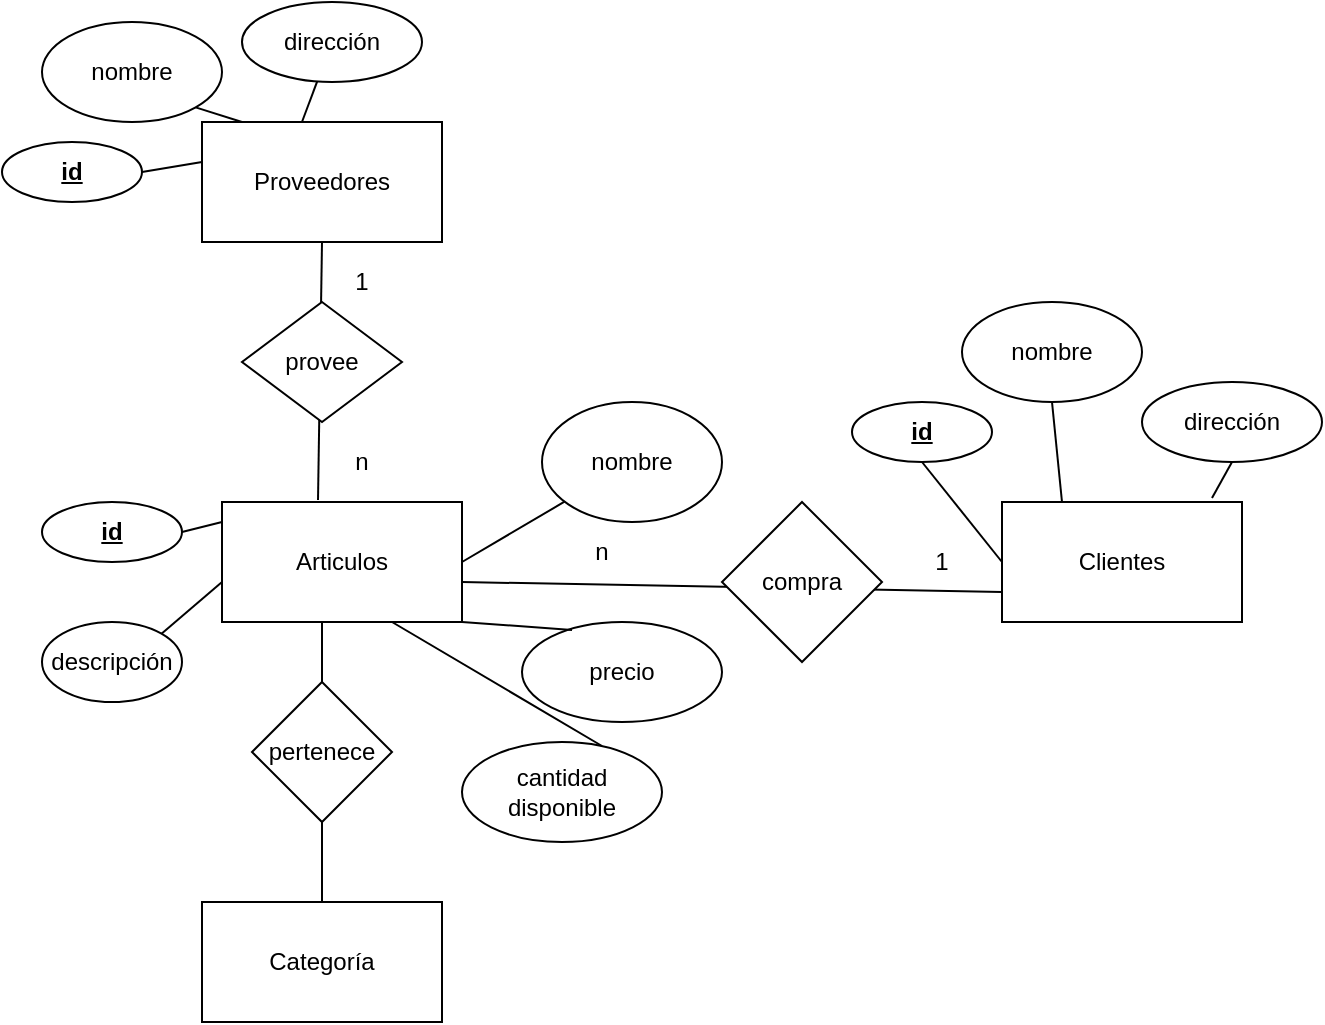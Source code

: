<mxfile version="14.9.6" type="github">
  <diagram id="v64572_YNYcbEFswRbN0" name="Page-1">
    <mxGraphModel dx="868" dy="450" grid="1" gridSize="10" guides="1" tooltips="1" connect="1" arrows="1" fold="1" page="1" pageScale="1" pageWidth="850" pageHeight="1100" math="0" shadow="0">
      <root>
        <mxCell id="0" />
        <mxCell id="1" parent="0" />
        <mxCell id="6TqKGEjyONFh63FSuyH1-2" value="Articulos" style="rounded=0;whiteSpace=wrap;html=1;" vertex="1" parent="1">
          <mxGeometry x="140" y="270" width="120" height="60" as="geometry" />
        </mxCell>
        <mxCell id="6TqKGEjyONFh63FSuyH1-3" value="Proveedores" style="rounded=0;whiteSpace=wrap;html=1;" vertex="1" parent="1">
          <mxGeometry x="130" y="80" width="120" height="60" as="geometry" />
        </mxCell>
        <mxCell id="6TqKGEjyONFh63FSuyH1-4" value="Clientes" style="rounded=0;whiteSpace=wrap;html=1;" vertex="1" parent="1">
          <mxGeometry x="530" y="270" width="120" height="60" as="geometry" />
        </mxCell>
        <mxCell id="6TqKGEjyONFh63FSuyH1-5" value="" style="endArrow=none;html=1;entryX=0.5;entryY=1;entryDx=0;entryDy=0;exitX=0.4;exitY=-0.017;exitDx=0;exitDy=0;exitPerimeter=0;" edge="1" parent="1" source="6TqKGEjyONFh63FSuyH1-2" target="6TqKGEjyONFh63FSuyH1-3">
          <mxGeometry width="50" height="50" relative="1" as="geometry">
            <mxPoint x="190" y="260" as="sourcePoint" />
            <mxPoint x="210" y="190" as="targetPoint" />
          </mxGeometry>
        </mxCell>
        <mxCell id="6TqKGEjyONFh63FSuyH1-6" value="" style="endArrow=none;html=1;" edge="1" parent="1" target="6TqKGEjyONFh63FSuyH1-7">
          <mxGeometry width="50" height="50" relative="1" as="geometry">
            <mxPoint x="260" y="300" as="sourcePoint" />
            <mxPoint x="310" y="300" as="targetPoint" />
          </mxGeometry>
        </mxCell>
        <mxCell id="6TqKGEjyONFh63FSuyH1-7" value="nombre" style="ellipse;whiteSpace=wrap;html=1;" vertex="1" parent="1">
          <mxGeometry x="300" y="220" width="90" height="60" as="geometry" />
        </mxCell>
        <mxCell id="6TqKGEjyONFh63FSuyH1-8" value="precio" style="ellipse;whiteSpace=wrap;html=1;" vertex="1" parent="1">
          <mxGeometry x="290" y="330" width="100" height="50" as="geometry" />
        </mxCell>
        <mxCell id="6TqKGEjyONFh63FSuyH1-9" value="cantidad disponible" style="ellipse;whiteSpace=wrap;html=1;" vertex="1" parent="1">
          <mxGeometry x="260" y="390" width="100" height="50" as="geometry" />
        </mxCell>
        <mxCell id="6TqKGEjyONFh63FSuyH1-10" value="&lt;b&gt;&lt;u&gt;id&lt;/u&gt;&lt;/b&gt;" style="ellipse;whiteSpace=wrap;html=1;" vertex="1" parent="1">
          <mxGeometry x="50" y="270" width="70" height="30" as="geometry" />
        </mxCell>
        <mxCell id="6TqKGEjyONFh63FSuyH1-11" value="descripción" style="ellipse;whiteSpace=wrap;html=1;" vertex="1" parent="1">
          <mxGeometry x="50" y="330" width="70" height="40" as="geometry" />
        </mxCell>
        <mxCell id="6TqKGEjyONFh63FSuyH1-12" value="" style="endArrow=none;html=1;entryX=1;entryY=1;entryDx=0;entryDy=0;exitX=0.25;exitY=0.08;exitDx=0;exitDy=0;exitPerimeter=0;" edge="1" parent="1" source="6TqKGEjyONFh63FSuyH1-8" target="6TqKGEjyONFh63FSuyH1-2">
          <mxGeometry width="50" height="50" relative="1" as="geometry">
            <mxPoint x="400" y="260" as="sourcePoint" />
            <mxPoint x="450" y="210" as="targetPoint" />
          </mxGeometry>
        </mxCell>
        <mxCell id="6TqKGEjyONFh63FSuyH1-13" value="" style="endArrow=none;html=1;exitX=0.7;exitY=0.04;exitDx=0;exitDy=0;exitPerimeter=0;" edge="1" parent="1" source="6TqKGEjyONFh63FSuyH1-9">
          <mxGeometry width="50" height="50" relative="1" as="geometry">
            <mxPoint x="175" y="380" as="sourcePoint" />
            <mxPoint x="225" y="330" as="targetPoint" />
          </mxGeometry>
        </mxCell>
        <mxCell id="6TqKGEjyONFh63FSuyH1-14" value="" style="endArrow=none;html=1;exitX=1;exitY=0;exitDx=0;exitDy=0;" edge="1" parent="1" source="6TqKGEjyONFh63FSuyH1-11">
          <mxGeometry width="50" height="50" relative="1" as="geometry">
            <mxPoint x="90" y="360" as="sourcePoint" />
            <mxPoint x="140" y="310" as="targetPoint" />
          </mxGeometry>
        </mxCell>
        <mxCell id="6TqKGEjyONFh63FSuyH1-15" value="" style="endArrow=none;html=1;exitX=1;exitY=0.5;exitDx=0;exitDy=0;" edge="1" parent="1" source="6TqKGEjyONFh63FSuyH1-10">
          <mxGeometry width="50" height="50" relative="1" as="geometry">
            <mxPoint x="90" y="330" as="sourcePoint" />
            <mxPoint x="140" y="280" as="targetPoint" />
          </mxGeometry>
        </mxCell>
        <mxCell id="6TqKGEjyONFh63FSuyH1-16" value="" style="endArrow=none;html=1;startArrow=none;" edge="1" parent="1" source="6TqKGEjyONFh63FSuyH1-20">
          <mxGeometry width="50" height="50" relative="1" as="geometry">
            <mxPoint x="190" y="440" as="sourcePoint" />
            <mxPoint x="190" y="330" as="targetPoint" />
          </mxGeometry>
        </mxCell>
        <mxCell id="6TqKGEjyONFh63FSuyH1-23" value="" style="edgeStyle=none;rounded=0;orthogonalLoop=1;jettySize=auto;html=1;endArrow=none;endFill=0;" edge="1" parent="1" source="6TqKGEjyONFh63FSuyH1-18" target="6TqKGEjyONFh63FSuyH1-20">
          <mxGeometry relative="1" as="geometry" />
        </mxCell>
        <mxCell id="6TqKGEjyONFh63FSuyH1-18" value="Categoría" style="rounded=0;whiteSpace=wrap;html=1;" vertex="1" parent="1">
          <mxGeometry x="130" y="470" width="120" height="60" as="geometry" />
        </mxCell>
        <mxCell id="6TqKGEjyONFh63FSuyH1-19" value="provee" style="rhombus;whiteSpace=wrap;html=1;" vertex="1" parent="1">
          <mxGeometry x="150" y="170" width="80" height="60" as="geometry" />
        </mxCell>
        <mxCell id="6TqKGEjyONFh63FSuyH1-20" value="pertenece" style="rhombus;whiteSpace=wrap;html=1;" vertex="1" parent="1">
          <mxGeometry x="155" y="360" width="70" height="70" as="geometry" />
        </mxCell>
        <mxCell id="6TqKGEjyONFh63FSuyH1-22" value="" style="endArrow=none;html=1;" edge="1" parent="1" target="6TqKGEjyONFh63FSuyH1-20">
          <mxGeometry width="50" height="50" relative="1" as="geometry">
            <mxPoint x="190" y="440" as="sourcePoint" />
            <mxPoint x="190" y="330" as="targetPoint" />
          </mxGeometry>
        </mxCell>
        <mxCell id="6TqKGEjyONFh63FSuyH1-24" value="" style="endArrow=none;html=1;entryX=0;entryY=0.75;entryDx=0;entryDy=0;" edge="1" parent="1" target="6TqKGEjyONFh63FSuyH1-4">
          <mxGeometry width="50" height="50" relative="1" as="geometry">
            <mxPoint x="260" y="310" as="sourcePoint" />
            <mxPoint x="520" y="310" as="targetPoint" />
          </mxGeometry>
        </mxCell>
        <mxCell id="6TqKGEjyONFh63FSuyH1-28" value="&lt;b&gt;&lt;u&gt;id&lt;/u&gt;&lt;/b&gt;" style="ellipse;whiteSpace=wrap;html=1;" vertex="1" parent="1">
          <mxGeometry x="30" y="90" width="70" height="30" as="geometry" />
        </mxCell>
        <mxCell id="6TqKGEjyONFh63FSuyH1-29" value="" style="endArrow=none;html=1;exitX=1;exitY=0.5;exitDx=0;exitDy=0;" edge="1" parent="1" source="6TqKGEjyONFh63FSuyH1-28">
          <mxGeometry width="50" height="50" relative="1" as="geometry">
            <mxPoint x="80" y="150" as="sourcePoint" />
            <mxPoint x="130" y="100" as="targetPoint" />
          </mxGeometry>
        </mxCell>
        <mxCell id="6TqKGEjyONFh63FSuyH1-30" value="nombre" style="ellipse;whiteSpace=wrap;html=1;" vertex="1" parent="1">
          <mxGeometry x="50" y="30" width="90" height="50" as="geometry" />
        </mxCell>
        <mxCell id="6TqKGEjyONFh63FSuyH1-31" value="" style="endArrow=none;html=1;exitX=1;exitY=1;exitDx=0;exitDy=0;" edge="1" parent="1" source="6TqKGEjyONFh63FSuyH1-30">
          <mxGeometry width="50" height="50" relative="1" as="geometry">
            <mxPoint x="100" y="130" as="sourcePoint" />
            <mxPoint x="150" y="80" as="targetPoint" />
          </mxGeometry>
        </mxCell>
        <mxCell id="6TqKGEjyONFh63FSuyH1-32" value="" style="endArrow=none;html=1;" edge="1" parent="1" target="6TqKGEjyONFh63FSuyH1-33">
          <mxGeometry width="50" height="50" relative="1" as="geometry">
            <mxPoint x="180" y="80" as="sourcePoint" />
            <mxPoint x="210" y="60" as="targetPoint" />
          </mxGeometry>
        </mxCell>
        <mxCell id="6TqKGEjyONFh63FSuyH1-33" value="dirección" style="ellipse;whiteSpace=wrap;html=1;" vertex="1" parent="1">
          <mxGeometry x="150" y="20" width="90" height="40" as="geometry" />
        </mxCell>
        <mxCell id="6TqKGEjyONFh63FSuyH1-34" value="&lt;b&gt;&lt;u&gt;id&lt;/u&gt;&lt;/b&gt;" style="ellipse;whiteSpace=wrap;html=1;" vertex="1" parent="1">
          <mxGeometry x="455" y="220" width="70" height="30" as="geometry" />
        </mxCell>
        <mxCell id="6TqKGEjyONFh63FSuyH1-35" value="nombre" style="ellipse;whiteSpace=wrap;html=1;" vertex="1" parent="1">
          <mxGeometry x="510" y="170" width="90" height="50" as="geometry" />
        </mxCell>
        <mxCell id="6TqKGEjyONFh63FSuyH1-36" value="dirección" style="ellipse;whiteSpace=wrap;html=1;" vertex="1" parent="1">
          <mxGeometry x="600" y="210" width="90" height="40" as="geometry" />
        </mxCell>
        <mxCell id="6TqKGEjyONFh63FSuyH1-37" value="" style="endArrow=none;html=1;entryX=0.5;entryY=1;entryDx=0;entryDy=0;exitX=0.875;exitY=-0.033;exitDx=0;exitDy=0;exitPerimeter=0;" edge="1" parent="1" source="6TqKGEjyONFh63FSuyH1-4" target="6TqKGEjyONFh63FSuyH1-36">
          <mxGeometry width="50" height="50" relative="1" as="geometry">
            <mxPoint x="620" y="100" as="sourcePoint" />
            <mxPoint x="670" y="50" as="targetPoint" />
          </mxGeometry>
        </mxCell>
        <mxCell id="6TqKGEjyONFh63FSuyH1-38" value="" style="endArrow=none;html=1;exitX=0.25;exitY=0;exitDx=0;exitDy=0;entryX=0.5;entryY=1;entryDx=0;entryDy=0;" edge="1" parent="1" source="6TqKGEjyONFh63FSuyH1-4" target="6TqKGEjyONFh63FSuyH1-35">
          <mxGeometry width="50" height="50" relative="1" as="geometry">
            <mxPoint x="495" y="115" as="sourcePoint" />
            <mxPoint x="550" y="220" as="targetPoint" />
          </mxGeometry>
        </mxCell>
        <mxCell id="6TqKGEjyONFh63FSuyH1-39" value="" style="endArrow=none;html=1;exitX=0;exitY=0.5;exitDx=0;exitDy=0;entryX=0.5;entryY=1;entryDx=0;entryDy=0;" edge="1" parent="1" source="6TqKGEjyONFh63FSuyH1-4" target="6TqKGEjyONFh63FSuyH1-34">
          <mxGeometry width="50" height="50" relative="1" as="geometry">
            <mxPoint x="425" y="160" as="sourcePoint" />
            <mxPoint x="475" y="110" as="targetPoint" />
          </mxGeometry>
        </mxCell>
        <mxCell id="6TqKGEjyONFh63FSuyH1-41" value="1" style="text;html=1;strokeColor=none;fillColor=none;align=center;verticalAlign=middle;whiteSpace=wrap;rounded=0;" vertex="1" parent="1">
          <mxGeometry x="190" y="150" width="40" height="20" as="geometry" />
        </mxCell>
        <mxCell id="6TqKGEjyONFh63FSuyH1-42" value="n" style="text;html=1;strokeColor=none;fillColor=none;align=center;verticalAlign=middle;whiteSpace=wrap;rounded=0;" vertex="1" parent="1">
          <mxGeometry x="190" y="240" width="40" height="20" as="geometry" />
        </mxCell>
        <mxCell id="6TqKGEjyONFh63FSuyH1-43" value="compra" style="rhombus;whiteSpace=wrap;html=1;" vertex="1" parent="1">
          <mxGeometry x="390" y="270" width="80" height="80" as="geometry" />
        </mxCell>
        <mxCell id="6TqKGEjyONFh63FSuyH1-44" value="1" style="text;html=1;strokeColor=none;fillColor=none;align=center;verticalAlign=middle;whiteSpace=wrap;rounded=0;" vertex="1" parent="1">
          <mxGeometry x="480" y="285" width="40" height="30" as="geometry" />
        </mxCell>
        <mxCell id="6TqKGEjyONFh63FSuyH1-45" value="n" style="text;html=1;strokeColor=none;fillColor=none;align=center;verticalAlign=middle;whiteSpace=wrap;rounded=0;" vertex="1" parent="1">
          <mxGeometry x="310" y="285" width="40" height="20" as="geometry" />
        </mxCell>
      </root>
    </mxGraphModel>
  </diagram>
</mxfile>
